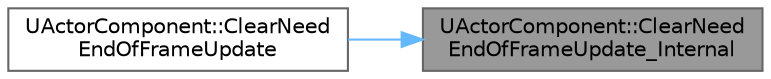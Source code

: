 digraph "UActorComponent::ClearNeedEndOfFrameUpdate_Internal"
{
 // INTERACTIVE_SVG=YES
 // LATEX_PDF_SIZE
  bgcolor="transparent";
  edge [fontname=Helvetica,fontsize=10,labelfontname=Helvetica,labelfontsize=10];
  node [fontname=Helvetica,fontsize=10,shape=box,height=0.2,width=0.4];
  rankdir="RL";
  Node1 [id="Node000001",label="UActorComponent::ClearNeed\lEndOfFrameUpdate_Internal",height=0.2,width=0.4,color="gray40", fillcolor="grey60", style="filled", fontcolor="black",tooltip=" "];
  Node1 -> Node2 [id="edge1_Node000001_Node000002",dir="back",color="steelblue1",style="solid",tooltip=" "];
  Node2 [id="Node000002",label="UActorComponent::ClearNeed\lEndOfFrameUpdate",height=0.2,width=0.4,color="grey40", fillcolor="white", style="filled",URL="$df/db5/classUActorComponent.html#aac6e1466ef9c82e33d75ba4c2d1d1f2c",tooltip="If we belong to a world, clear the request to do a deferred update."];
}
